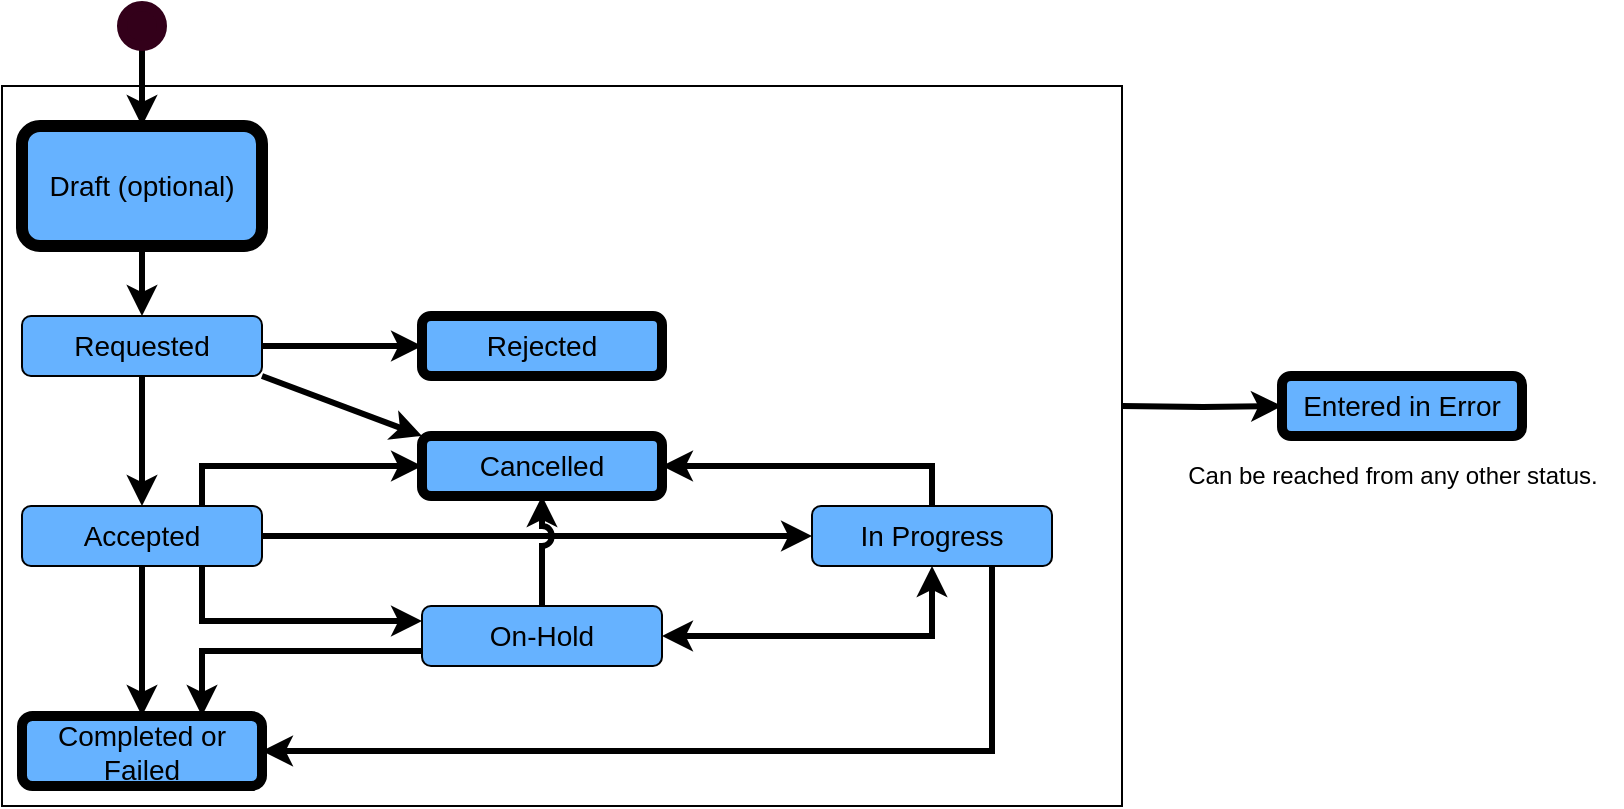 <mxfile version="21.2.1" type="device">
  <diagram id="VveE3P3fXgZeAthQIM0d" name="Page-1">
    <mxGraphModel dx="1026" dy="685" grid="1" gridSize="10" guides="1" tooltips="1" connect="1" arrows="1" fold="1" page="1" pageScale="1" pageWidth="850" pageHeight="1100" math="0" shadow="0">
      <root>
        <mxCell id="0" />
        <mxCell id="1" parent="0" />
        <mxCell id="_FY4A-5BQeXvbOgV4QS1-3" value="" style="rounded=0;whiteSpace=wrap;html=1;" vertex="1" parent="1">
          <mxGeometry x="10" y="60" width="560" height="360" as="geometry" />
        </mxCell>
        <mxCell id="62ju-Dj7E6-g3df-A6Tz-1" value="&lt;font style=&quot;font-size: 14px;&quot;&gt;Entered in Error&lt;/font&gt;" style="rounded=1;whiteSpace=wrap;html=1;fillColor=#66B2FF;strokeWidth=5;" parent="1" vertex="1">
          <mxGeometry x="650" y="205" width="120" height="30" as="geometry" />
        </mxCell>
        <mxCell id="62ju-Dj7E6-g3df-A6Tz-2" style="edgeStyle=orthogonalEdgeStyle;rounded=0;orthogonalLoop=1;jettySize=auto;html=1;exitX=0.5;exitY=1;exitDx=0;exitDy=0;entryX=0.5;entryY=0;entryDx=0;entryDy=0;fontSize=14;strokeWidth=3;" parent="1" source="62ju-Dj7E6-g3df-A6Tz-3" target="62ju-Dj7E6-g3df-A6Tz-13" edge="1">
          <mxGeometry relative="1" as="geometry">
            <mxPoint x="80" y="190" as="targetPoint" />
          </mxGeometry>
        </mxCell>
        <mxCell id="62ju-Dj7E6-g3df-A6Tz-3" value="&lt;font style=&quot;font-size: 14px;&quot;&gt;Requested&lt;/font&gt;" style="rounded=1;whiteSpace=wrap;html=1;fillColor=#66B2FF;" parent="1" vertex="1">
          <mxGeometry x="20" y="175" width="120" height="30" as="geometry" />
        </mxCell>
        <mxCell id="62ju-Dj7E6-g3df-A6Tz-4" style="edgeStyle=orthogonalEdgeStyle;rounded=0;orthogonalLoop=1;jettySize=auto;html=1;exitX=1;exitY=0.5;exitDx=0;exitDy=0;entryX=0;entryY=0.5;entryDx=0;entryDy=0;fontSize=14;strokeWidth=3;" parent="1" source="62ju-Dj7E6-g3df-A6Tz-3" target="62ju-Dj7E6-g3df-A6Tz-23" edge="1">
          <mxGeometry relative="1" as="geometry" />
        </mxCell>
        <mxCell id="62ju-Dj7E6-g3df-A6Tz-7" style="edgeStyle=orthogonalEdgeStyle;rounded=0;jumpStyle=arc;jumpSize=6;orthogonalLoop=1;jettySize=auto;html=1;exitX=1;exitY=0.5;exitDx=0;exitDy=0;fontSize=14;startArrow=classic;startFill=1;entryX=0.5;entryY=0;entryDx=0;entryDy=0;strokeWidth=3;endArrow=none;endFill=0;" parent="1" source="62ju-Dj7E6-g3df-A6Tz-8" target="62ju-Dj7E6-g3df-A6Tz-15" edge="1">
          <mxGeometry relative="1" as="geometry">
            <mxPoint x="470" y="250" as="targetPoint" />
          </mxGeometry>
        </mxCell>
        <mxCell id="62ju-Dj7E6-g3df-A6Tz-8" value="&lt;font style=&quot;font-size: 14px;&quot;&gt;Cancelled&lt;/font&gt;" style="rounded=1;whiteSpace=wrap;html=1;fillColor=#66B2FF;strokeWidth=5;" parent="1" vertex="1">
          <mxGeometry x="220" y="235" width="120" height="30" as="geometry" />
        </mxCell>
        <mxCell id="62ju-Dj7E6-g3df-A6Tz-9" style="edgeStyle=orthogonalEdgeStyle;rounded=0;orthogonalLoop=1;jettySize=auto;html=1;exitX=0.5;exitY=1;exitDx=0;exitDy=0;entryX=0.5;entryY=0;entryDx=0;entryDy=0;fontSize=14;strokeWidth=3;" parent="1" source="62ju-Dj7E6-g3df-A6Tz-13" target="62ju-Dj7E6-g3df-A6Tz-24" edge="1">
          <mxGeometry relative="1" as="geometry" />
        </mxCell>
        <mxCell id="62ju-Dj7E6-g3df-A6Tz-10" style="edgeStyle=orthogonalEdgeStyle;rounded=0;jumpStyle=arc;jumpSize=6;orthogonalLoop=1;jettySize=auto;html=1;exitX=0.75;exitY=0;exitDx=0;exitDy=0;fontSize=14;startArrow=none;startFill=0;entryX=0;entryY=0.5;entryDx=0;entryDy=0;strokeWidth=3;" parent="1" source="62ju-Dj7E6-g3df-A6Tz-13" target="62ju-Dj7E6-g3df-A6Tz-8" edge="1">
          <mxGeometry relative="1" as="geometry">
            <mxPoint x="110" y="245" as="targetPoint" />
          </mxGeometry>
        </mxCell>
        <mxCell id="62ju-Dj7E6-g3df-A6Tz-11" style="edgeStyle=orthogonalEdgeStyle;rounded=0;jumpStyle=arc;jumpSize=6;orthogonalLoop=1;jettySize=auto;html=1;exitX=1;exitY=0.5;exitDx=0;exitDy=0;entryX=0;entryY=0.5;entryDx=0;entryDy=0;fontSize=14;startArrow=none;startFill=0;strokeWidth=3;" parent="1" source="62ju-Dj7E6-g3df-A6Tz-13" target="62ju-Dj7E6-g3df-A6Tz-15" edge="1">
          <mxGeometry relative="1" as="geometry" />
        </mxCell>
        <mxCell id="62ju-Dj7E6-g3df-A6Tz-12" style="edgeStyle=orthogonalEdgeStyle;rounded=0;jumpStyle=arc;jumpSize=6;orthogonalLoop=1;jettySize=auto;html=1;exitX=0.75;exitY=1;exitDx=0;exitDy=0;fontSize=14;startArrow=none;startFill=0;strokeWidth=3;entryX=0;entryY=0.25;entryDx=0;entryDy=0;" parent="1" source="62ju-Dj7E6-g3df-A6Tz-13" target="62ju-Dj7E6-g3df-A6Tz-19" edge="1">
          <mxGeometry relative="1" as="geometry">
            <mxPoint x="120" y="335" as="targetPoint" />
          </mxGeometry>
        </mxCell>
        <mxCell id="62ju-Dj7E6-g3df-A6Tz-13" value="&lt;span style=&quot;font-size: 14px;&quot;&gt;Accepted&lt;/span&gt;" style="rounded=1;whiteSpace=wrap;html=1;fillColor=#66B2FF;" parent="1" vertex="1">
          <mxGeometry x="20" y="270" width="120" height="30" as="geometry" />
        </mxCell>
        <mxCell id="62ju-Dj7E6-g3df-A6Tz-14" style="edgeStyle=orthogonalEdgeStyle;rounded=0;jumpStyle=arc;jumpSize=6;orthogonalLoop=1;jettySize=auto;html=1;exitX=0.75;exitY=1;exitDx=0;exitDy=0;fontSize=14;startArrow=none;startFill=0;entryX=1;entryY=0.5;entryDx=0;entryDy=0;strokeWidth=3;" parent="1" source="62ju-Dj7E6-g3df-A6Tz-15" target="62ju-Dj7E6-g3df-A6Tz-24" edge="1">
          <mxGeometry relative="1" as="geometry">
            <mxPoint x="505" y="375" as="targetPoint" />
          </mxGeometry>
        </mxCell>
        <mxCell id="62ju-Dj7E6-g3df-A6Tz-15" value="&lt;span style=&quot;font-size: 14px;&quot;&gt;In Progress&lt;/span&gt;" style="rounded=1;whiteSpace=wrap;html=1;fillColor=#66B2FF;" parent="1" vertex="1">
          <mxGeometry x="415" y="270" width="120" height="30" as="geometry" />
        </mxCell>
        <mxCell id="62ju-Dj7E6-g3df-A6Tz-16" style="edgeStyle=orthogonalEdgeStyle;rounded=0;orthogonalLoop=1;jettySize=auto;html=1;exitX=0.5;exitY=0;exitDx=0;exitDy=0;entryX=0.5;entryY=1;entryDx=0;entryDy=0;fontSize=14;jumpStyle=arc;strokeWidth=3;" parent="1" source="62ju-Dj7E6-g3df-A6Tz-19" target="62ju-Dj7E6-g3df-A6Tz-8" edge="1">
          <mxGeometry relative="1" as="geometry" />
        </mxCell>
        <mxCell id="62ju-Dj7E6-g3df-A6Tz-17" style="edgeStyle=orthogonalEdgeStyle;rounded=0;jumpStyle=arc;jumpSize=6;orthogonalLoop=1;jettySize=auto;html=1;exitX=1;exitY=0.5;exitDx=0;exitDy=0;fontSize=14;startArrow=classic;startFill=1;strokeWidth=3;" parent="1" source="62ju-Dj7E6-g3df-A6Tz-19" target="62ju-Dj7E6-g3df-A6Tz-15" edge="1">
          <mxGeometry relative="1" as="geometry">
            <mxPoint x="460" y="335" as="targetPoint" />
          </mxGeometry>
        </mxCell>
        <mxCell id="62ju-Dj7E6-g3df-A6Tz-18" style="edgeStyle=orthogonalEdgeStyle;rounded=0;jumpStyle=arc;jumpSize=6;orthogonalLoop=1;jettySize=auto;html=1;exitX=0;exitY=0.75;exitDx=0;exitDy=0;fontSize=14;startArrow=none;startFill=0;entryX=0.75;entryY=0;entryDx=0;entryDy=0;strokeWidth=3;" parent="1" source="62ju-Dj7E6-g3df-A6Tz-19" target="62ju-Dj7E6-g3df-A6Tz-24" edge="1">
          <mxGeometry relative="1" as="geometry">
            <mxPoint x="110" y="365" as="targetPoint" />
          </mxGeometry>
        </mxCell>
        <mxCell id="62ju-Dj7E6-g3df-A6Tz-19" value="&lt;span style=&quot;font-size: 14px;&quot;&gt;On-Hold&lt;/span&gt;" style="rounded=1;whiteSpace=wrap;html=1;fillColor=#66B2FF;" parent="1" vertex="1">
          <mxGeometry x="220" y="320" width="120" height="30" as="geometry" />
        </mxCell>
        <mxCell id="62ju-Dj7E6-g3df-A6Tz-20" style="edgeStyle=orthogonalEdgeStyle;rounded=0;orthogonalLoop=1;jettySize=auto;html=1;exitX=0.5;exitY=1;exitDx=0;exitDy=0;entryX=0.5;entryY=0;entryDx=0;entryDy=0;fontSize=14;strokeWidth=3;" parent="1" source="62ju-Dj7E6-g3df-A6Tz-22" target="62ju-Dj7E6-g3df-A6Tz-3" edge="1">
          <mxGeometry relative="1" as="geometry" />
        </mxCell>
        <mxCell id="62ju-Dj7E6-g3df-A6Tz-21" style="edgeStyle=orthogonalEdgeStyle;rounded=0;orthogonalLoop=1;jettySize=auto;html=1;exitX=1;exitY=0.5;exitDx=0;exitDy=0;entryX=0;entryY=0.5;entryDx=0;entryDy=0;fontSize=14;strokeWidth=3;" parent="1" target="62ju-Dj7E6-g3df-A6Tz-1" edge="1">
          <mxGeometry relative="1" as="geometry">
            <mxPoint x="570" y="220" as="sourcePoint" />
          </mxGeometry>
        </mxCell>
        <mxCell id="62ju-Dj7E6-g3df-A6Tz-22" value="Draft (optional)" style="rounded=1;whiteSpace=wrap;html=1;fontSize=14;strokeWidth=6;fillColor=#66B2FF;" parent="1" vertex="1">
          <mxGeometry x="20" y="80" width="120" height="60" as="geometry" />
        </mxCell>
        <mxCell id="62ju-Dj7E6-g3df-A6Tz-23" value="&lt;span style=&quot;font-size: 14px;&quot;&gt;Rejected&lt;/span&gt;" style="rounded=1;whiteSpace=wrap;html=1;fillColor=#66B2FF;strokeWidth=5;" parent="1" vertex="1">
          <mxGeometry x="220" y="175" width="120" height="30" as="geometry" />
        </mxCell>
        <mxCell id="62ju-Dj7E6-g3df-A6Tz-24" value="&lt;span style=&quot;font-size: 14px;&quot;&gt;Completed or Failed&lt;/span&gt;" style="rounded=1;whiteSpace=wrap;html=1;fillColor=#66B2FF;strokeWidth=5;" parent="1" vertex="1">
          <mxGeometry x="20" y="375" width="120" height="35" as="geometry" />
        </mxCell>
        <mxCell id="62ju-Dj7E6-g3df-A6Tz-25" style="edgeStyle=orthogonalEdgeStyle;rounded=0;jumpStyle=arc;jumpSize=6;orthogonalLoop=1;jettySize=auto;html=1;exitX=0.5;exitY=1;exitDx=0;exitDy=0;entryX=0.5;entryY=0;entryDx=0;entryDy=0;fontSize=14;startArrow=none;startFill=0;strokeWidth=3;" parent="1" source="62ju-Dj7E6-g3df-A6Tz-26" target="62ju-Dj7E6-g3df-A6Tz-22" edge="1">
          <mxGeometry relative="1" as="geometry" />
        </mxCell>
        <mxCell id="62ju-Dj7E6-g3df-A6Tz-26" value="" style="ellipse;whiteSpace=wrap;html=1;aspect=fixed;fontSize=14;strokeColor=#33001A;strokeWidth=5;fillColor=#33001A;" parent="1" vertex="1">
          <mxGeometry x="70" y="20" width="20" height="20" as="geometry" />
        </mxCell>
        <mxCell id="_FY4A-5BQeXvbOgV4QS1-1" style="rounded=0;orthogonalLoop=1;jettySize=auto;html=1;exitX=1;exitY=1;exitDx=0;exitDy=0;entryX=0;entryY=0;entryDx=0;entryDy=0;fontSize=14;strokeWidth=3;" edge="1" parent="1" source="62ju-Dj7E6-g3df-A6Tz-3" target="62ju-Dj7E6-g3df-A6Tz-8">
          <mxGeometry relative="1" as="geometry">
            <mxPoint x="150" y="200" as="sourcePoint" />
            <mxPoint x="230" y="200" as="targetPoint" />
          </mxGeometry>
        </mxCell>
        <mxCell id="_FY4A-5BQeXvbOgV4QS1-4" value="Can be reached from any other status." style="text;html=1;align=center;verticalAlign=middle;resizable=0;points=[];autosize=1;strokeColor=none;fillColor=none;" vertex="1" parent="1">
          <mxGeometry x="590" y="240" width="230" height="30" as="geometry" />
        </mxCell>
      </root>
    </mxGraphModel>
  </diagram>
</mxfile>
